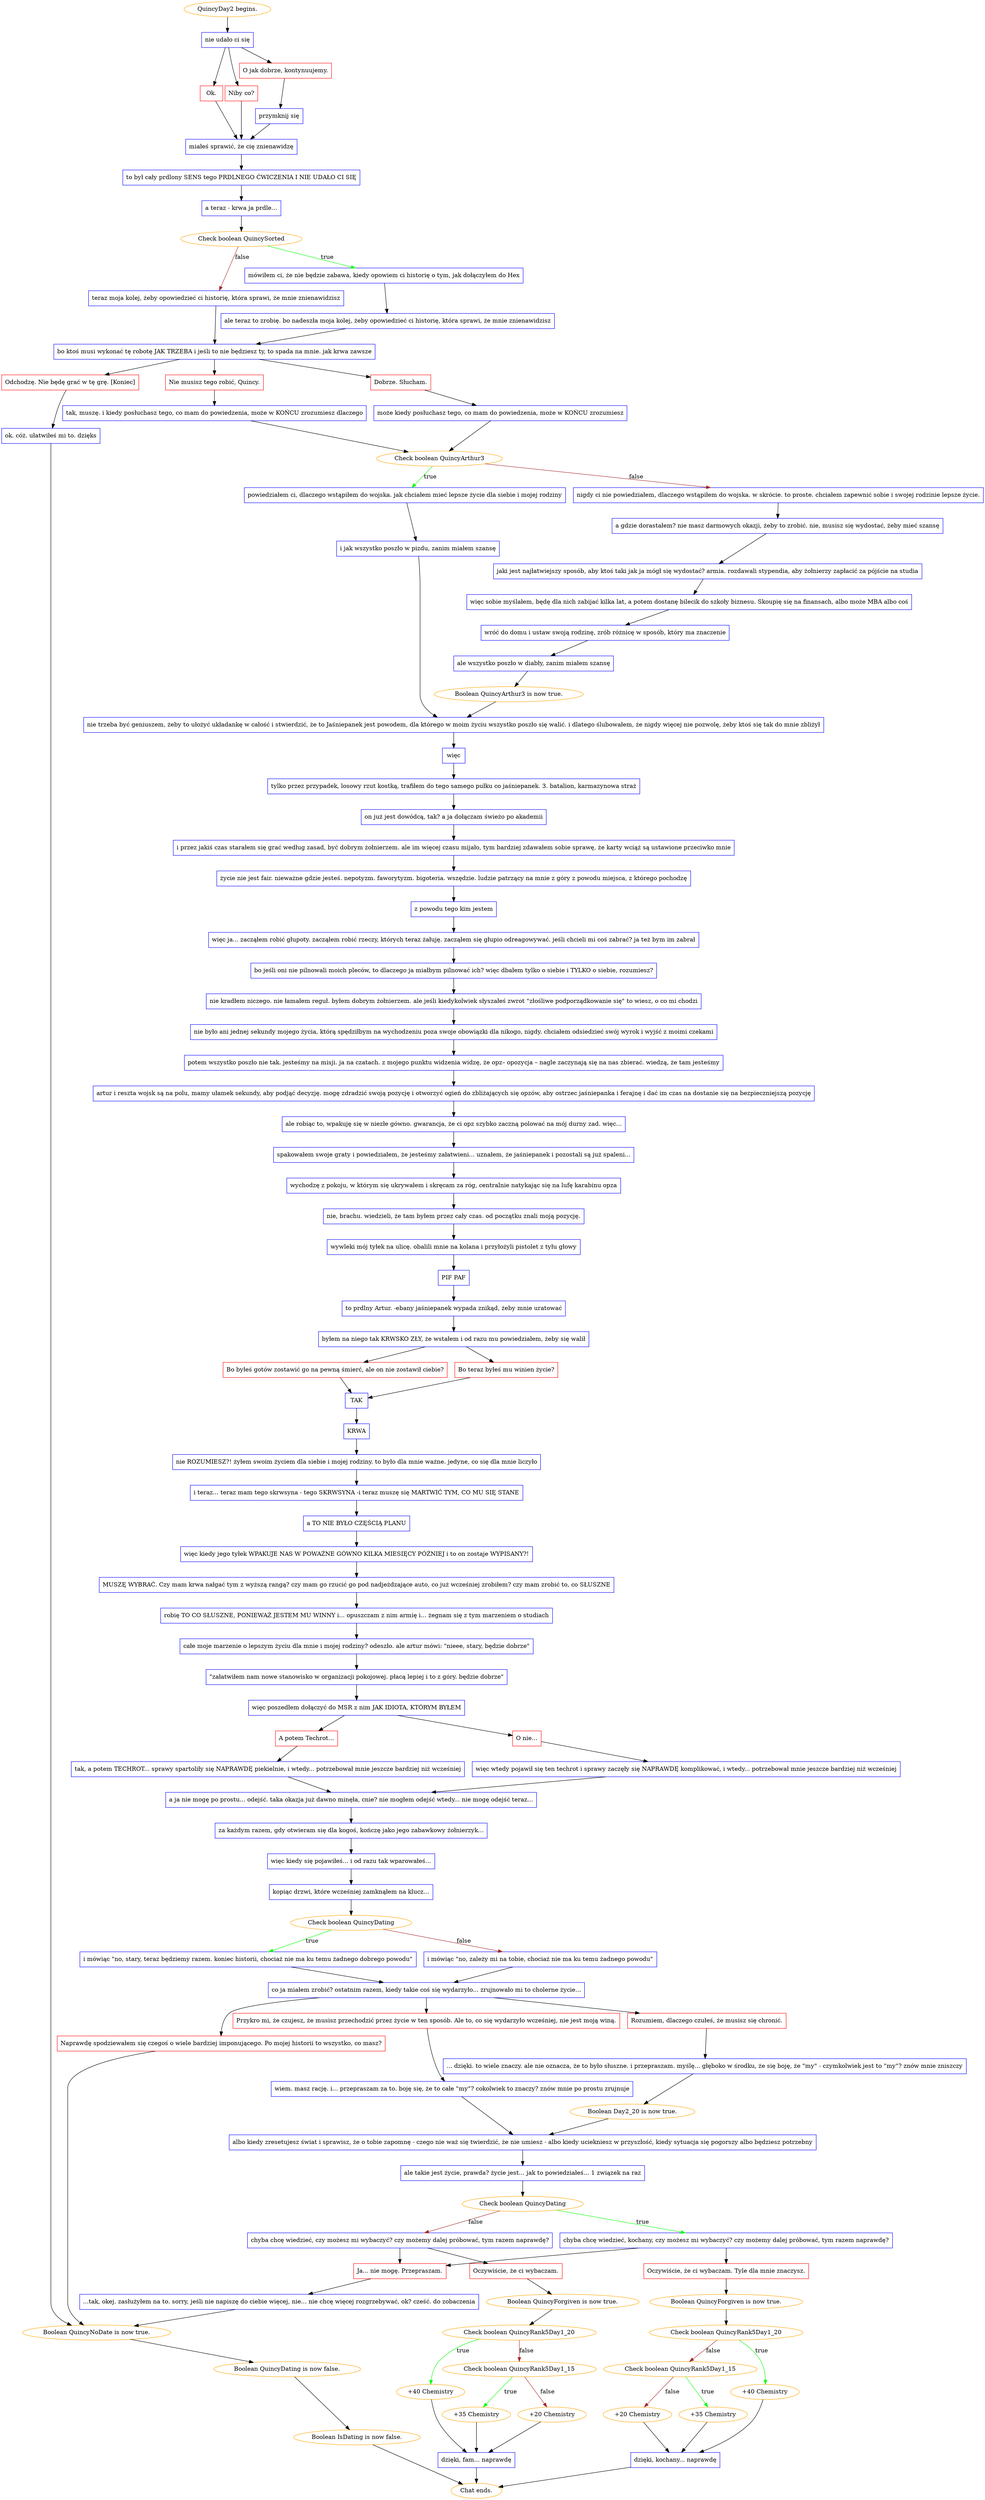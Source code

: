 digraph {
	"QuincyDay2 begins." [color=orange];
		"QuincyDay2 begins." -> j12394261;
	j12394261 [label="nie udało ci się",shape=box,color=blue];
		j12394261 -> j448229174;
		j12394261 -> j1435015009;
		j12394261 -> j1260062128;
	j448229174 [label="Ok.",shape=box,color=red];
		j448229174 -> j3223666143;
	j1435015009 [label="Niby co?",shape=box,color=red];
		j1435015009 -> j3223666143;
	j1260062128 [label="O jak dobrze, kontynuujemy.",shape=box,color=red];
		j1260062128 -> j2518278676;
	j3223666143 [label="miałeś sprawić, że cię znienawidzę",shape=box,color=blue];
		j3223666143 -> j232670927;
	j2518278676 [label="przymknij się",shape=box,color=blue];
		j2518278676 -> j3223666143;
	j232670927 [label="to był cały prdlony SENS tego PRDLNEGO ĆWICZENIA I NIE UDAŁO CI SIĘ",shape=box,color=blue];
		j232670927 -> j72681893;
	j72681893 [label="a teraz - krwa ja prdle...",shape=box,color=blue];
		j72681893 -> j2193849171;
	j2193849171 [label="Check boolean QuincySorted",color=orange];
		j2193849171 -> j2418289627 [label=true,color=green];
		j2193849171 -> j1044248535 [label=false,color=brown];
	j2418289627 [label="mówiłem ci, że nie będzie zabawa, kiedy opowiem ci historię o tym, jak dołączyłem do Hex",shape=box,color=blue];
		j2418289627 -> j3970826571;
	j1044248535 [label="teraz moja kolej, żeby opowiedzieć ci historię, która sprawi, że mnie znienawidzisz",shape=box,color=blue];
		j1044248535 -> j2855335998;
	j3970826571 [label="ale teraz to zrobię. bo nadeszła moja kolej, żeby opowiedzieć ci historię, która sprawi, że mnie znienawidzisz",shape=box,color=blue];
		j3970826571 -> j2855335998;
	j2855335998 [label="bo ktoś musi wykonać tę robotę JAK TRZEBA i jeśli to nie będziesz ty, to spada na mnie. jak krwa zawsze",shape=box,color=blue];
		j2855335998 -> j2967924663;
		j2855335998 -> j2622579980;
		j2855335998 -> j2025418004;
	j2967924663 [label="Dobrze. Słucham.",shape=box,color=red];
		j2967924663 -> j2221097269;
	j2622579980 [label="Nie musisz tego robić, Quincy.",shape=box,color=red];
		j2622579980 -> j1493590196;
	j2025418004 [label="Odchodzę. Nie będę grać w tę grę. [Koniec]",shape=box,color=red];
		j2025418004 -> j1871928621;
	j2221097269 [label="może kiedy posłuchasz tego, co mam do powiedzenia, może w KOŃCU zrozumiesz",shape=box,color=blue];
		j2221097269 -> j217359542;
	j1493590196 [label="tak, muszę. i kiedy posłuchasz tego, co mam do powiedzenia, może w KOŃCU zrozumiesz dlaczego",shape=box,color=blue];
		j1493590196 -> j217359542;
	j1871928621 [label="ok. cóż. ułatwiłeś mi to. dzięks",shape=box,color=blue];
		j1871928621 -> j3567260245;
	j217359542 [label="Check boolean QuincyArthur3",color=orange];
		j217359542 -> j3446998405 [label=true,color=green];
		j217359542 -> j3558470651 [label=false,color=brown];
	j3567260245 [label="Boolean QuincyNoDate is now true.",color=orange];
		j3567260245 -> j3990685114;
	j3446998405 [label="powiedziałem ci, dlaczego wstąpiłem do wojska. jak chciałem mieć lepsze życie dla siebie i mojej rodziny",shape=box,color=blue];
		j3446998405 -> j3300383635;
	j3558470651 [label="nigdy ci nie powiedziałem, dlaczego wstąpiłem do wojska. w skrócie. to proste. chciałem zapewnić sobie i swojej rodzinie lepsze życie.",shape=box,color=blue];
		j3558470651 -> j2692909204;
	j3990685114 [label="Boolean QuincyDating is now false.",color=orange];
		j3990685114 -> j178902881;
	j3300383635 [label="i jak wszystko poszło w pizdu, zanim miałem szansę",shape=box,color=blue];
		j3300383635 -> j3943445225;
	j2692909204 [label="a gdzie dorastałem? nie masz darmowych okazji, żeby to zrobić. nie, musisz się wydostać, żeby mieć szansę",shape=box,color=blue];
		j2692909204 -> j1304581344;
	j178902881 [label="Boolean IsDating is now false.",color=orange];
		j178902881 -> "Chat ends.";
	j3943445225 [label="nie trzeba być geniuszem, żeby to ułożyć układankę w całość i stwierdzić, że to Jaśniepanek jest powodem, dla którego w moim życiu wszystko poszło się walić. i dlatego ślubowałem, że nigdy więcej nie pozwolę, żeby ktoś się tak do mnie zbliżył",shape=box,color=blue];
		j3943445225 -> j4186050169;
	j1304581344 [label="jaki jest najłatwiejszy sposób, aby ktoś taki jak ja mógł się wydostać? armia. rozdawali stypendia, aby żołnierzy zapłacić za pójście na studia",shape=box,color=blue];
		j1304581344 -> j1036010789;
	"Chat ends." [color=orange];
	j4186050169 [label="więc",shape=box,color=blue];
		j4186050169 -> j1368798117;
	j1036010789 [label="więc sobie myślałem, będę dla nich zabijać kilka lat, a potem dostanę bilecik do szkoły biznesu. Skoupię się na finansach, albo może MBA albo coś",shape=box,color=blue];
		j1036010789 -> j1251201448;
	j1368798117 [label="tylko przez przypadek, losowy rzut kostką, trafiłem do tego samego pułku co jaśniepanek. 3. batalion, karmazynowa straż",shape=box,color=blue];
		j1368798117 -> j2875297855;
	j1251201448 [label="wróć do domu i ustaw swoją rodzinę, zrób różnicę w sposób, który ma znaczenie",shape=box,color=blue];
		j1251201448 -> j4041511313;
	j2875297855 [label="on już jest dowódcą, tak? a ja dołączam świeżo po akademii",shape=box,color=blue];
		j2875297855 -> j2088220938;
	j4041511313 [label="ale wszystko poszło w diabły, zanim miałem szansę",shape=box,color=blue];
		j4041511313 -> j4279541003;
	j2088220938 [label="i przez jakiś czas starałem się grać według zasad, być dobrym żołnierzem. ale im więcej czasu mijało, tym bardziej zdawałem sobie sprawę, że karty wciąż są ustawione przeciwko mnie",shape=box,color=blue];
		j2088220938 -> j847499609;
	j4279541003 [label="Boolean QuincyArthur3 is now true.",color=orange];
		j4279541003 -> j3943445225;
	j847499609 [label="życie nie jest fair. nieważne gdzie jesteś. nepotyzm. faworytyzm. bigoteria. wszędzie. ludzie patrzący na mnie z góry z powodu miejsca, z którego pochodzę",shape=box,color=blue];
		j847499609 -> j1524946495;
	j1524946495 [label="z powodu tego kim jestem",shape=box,color=blue];
		j1524946495 -> j537866323;
	j537866323 [label="więc ja... zacząłem robić głupoty. zacząłem robić rzeczy, których teraz żałuję. zacząłem się głupio odreagowywać. jeśli chcieli mi coś zabrać? ja też bym im zabrał",shape=box,color=blue];
		j537866323 -> j1902801423;
	j1902801423 [label="bo jeśli oni nie pilnowali moich pleców, to dlaczego ja miałbym pilnować ich? więc dbałem tylko o siebie i TYLKO o siebie, rozumiesz?",shape=box,color=blue];
		j1902801423 -> j3638968898;
	j3638968898 [label="nie kradłem niczego. nie łamałem reguł. byłem dobrym żołnierzem. ale jeśli kiedykolwiek słyszałeś zwrot \"złośliwe podporządkowanie się\" to wiesz, o co mi chodzi",shape=box,color=blue];
		j3638968898 -> j609856817;
	j609856817 [label="nie było ani jednej sekundy mojego życia, którą spędziłbym na wychodzeniu poza swoje obowiązki dla nikogo, nigdy. chciałem odsiedzieć swój wyrok i wyjść z moimi czekami",shape=box,color=blue];
		j609856817 -> j2275090778;
	j2275090778 [label="potem wszystko poszło nie tak. jesteśmy na misji. ja na czatach. z mojego punktu widzenia widzę, że opz– opozycja – nagle zaczynają się na nas zbierać. wiedzą, że tam jesteśmy",shape=box,color=blue];
		j2275090778 -> j2621816897;
	j2621816897 [label="artur i reszta wojsk są na polu, mamy ułamek sekundy, aby podjąć decyzję. mogę zdradzić swoją pozycję i otworzyć ogień do zbliżających się opzów, aby ostrzec jaśniepanka i ferajnę i dać im czas na dostanie się na bezpieczniejszą pozycję",shape=box,color=blue];
		j2621816897 -> j368079951;
	j368079951 [label="ale robiąc to, wpakuję się w niezłe gówno. gwarancja, że ci opz szybko zaczną polować na mój durny zad. więc...",shape=box,color=blue];
		j368079951 -> j1014725904;
	j1014725904 [label="spakowałem swoje graty i powiedziałem, że jesteśmy załatwieni... uznałem, że jaśniepanek i pozostali są już spaleni...",shape=box,color=blue];
		j1014725904 -> j3547096377;
	j3547096377 [label="wychodzę z pokoju, w którym się ukrywałem i skręcam za róg, centralnie natykając się na lufę karabinu opza",shape=box,color=blue];
		j3547096377 -> j942363743;
	j942363743 [label="nie, brachu. wiedzieli, że tam byłem przez cały czas. od początku znali moją pozycję.",shape=box,color=blue];
		j942363743 -> j1886839239;
	j1886839239 [label="wywleki mój tyłek na ulicę. obalili mnie na kolana i przyłożyli pistolet z tyłu głowy",shape=box,color=blue];
		j1886839239 -> j1261394138;
	j1261394138 [label="PIF PAF",shape=box,color=blue];
		j1261394138 -> j772224466;
	j772224466 [label="to prdlny Artur. -ebany jaśniepanek wypada znikąd, żeby mnie uratować",shape=box,color=blue];
		j772224466 -> j2174064358;
	j2174064358 [label="byłem na niego tak KRWSKO ZŁY, że wstałem i od razu mu powiedziałem, żeby się walił",shape=box,color=blue];
		j2174064358 -> j1829627074;
		j2174064358 -> j3252370331;
	j1829627074 [label="Bo byłeś gotów zostawić go na pewną śmierć, ale on nie zostawił ciebie?",shape=box,color=red];
		j1829627074 -> j3589541080;
	j3252370331 [label="Bo teraz byłeś mu winien życie?",shape=box,color=red];
		j3252370331 -> j3589541080;
	j3589541080 [label="TAK",shape=box,color=blue];
		j3589541080 -> j1927007811;
	j1927007811 [label="KRWA",shape=box,color=blue];
		j1927007811 -> j1653871885;
	j1653871885 [label="nie ROZUMIESZ?! żyłem swoim życiem dla siebie i mojej rodziny. to było dla mnie ważne. jedyne, co się dla mnie liczyło",shape=box,color=blue];
		j1653871885 -> j855562760;
	j855562760 [label="i teraz... teraz mam tego skrwsyna - tego SKRWSYNA -i teraz muszę się MARTWIĆ TYM, CO MU SIĘ STANE",shape=box,color=blue];
		j855562760 -> j226935205;
	j226935205 [label="a TO NIE BYŁO CZĘŚCIĄ PLANU",shape=box,color=blue];
		j226935205 -> j3140587196;
	j3140587196 [label="więc kiedy jego tyłek WPAKUJE NAS W POWAŻNE GÓWNO KILKA MIESIĘCY PÓŹNIEJ i to on zostaje WYPISANY?!",shape=box,color=blue];
		j3140587196 -> j3551935633;
	j3551935633 [label="MUSZĘ WYBRAĆ. Czy mam krwa nałgać tym z wyższą rangą? czy mam go rzucić go pod nadjeżdzające auto, co już wcześniej zrobiłem? czy mam zrobić to, co SŁUSZNE",shape=box,color=blue];
		j3551935633 -> j771138234;
	j771138234 [label="robię TO CO SŁUSZNE, PONIEWAŻ JESTEM MU WINNY i... opuszczam z nim armię i... żegnam się z tym marzeniem o studiach",shape=box,color=blue];
		j771138234 -> j1935333275;
	j1935333275 [label="całe moje marzenie o lepszym życiu dla mnie i mojej rodziny? odeszło. ale artur mówi: \"nieee, stary, będzie dobrze\"",shape=box,color=blue];
		j1935333275 -> j4283922102;
	j4283922102 [label="\"załatwiłem nam nowe stanowisko w organizacji pokojowej. płacą lepiej i to z góry. będzie dobrze\"",shape=box,color=blue];
		j4283922102 -> j2943902128;
	j2943902128 [label="więc poszedłem dołączyć do MSR z nim JAK IDIOTA, KTÓRYM BYŁEM",shape=box,color=blue];
		j2943902128 -> j3950484533;
		j2943902128 -> j4070392757;
	j3950484533 [label="A potem Techrot...",shape=box,color=red];
		j3950484533 -> j1951651476;
	j4070392757 [label="O nie...",shape=box,color=red];
		j4070392757 -> j547986688;
	j1951651476 [label="tak, a potem TECHROT... sprawy spartoliły się NAPRAWDĘ piekielnie, i wtedy... potrzebował mnie jeszcze bardziej niż wcześniej",shape=box,color=blue];
		j1951651476 -> j2111633054;
	j547986688 [label="więc wtedy pojawił się ten techrot i sprawy zaczęły się NAPRAWDĘ komplikować, i wtedy... potrzebował mnie jeszcze bardziej niż wcześniej",shape=box,color=blue];
		j547986688 -> j2111633054;
	j2111633054 [label="a ja nie mogę po prostu... odejść. taka okazja już dawno minęła, cnie? nie mogłem odejść wtedy... nie mogę odejść teraz...",shape=box,color=blue];
		j2111633054 -> j3919737919;
	j3919737919 [label="za każdym razem, gdy otwieram się dla kogoś, kończę jako jego zabawkowy żołnierzyk...",shape=box,color=blue];
		j3919737919 -> j3550273894;
	j3550273894 [label="więc kiedy się pojawiłeś... i od razu tak wparowałeś...",shape=box,color=blue];
		j3550273894 -> j4168031406;
	j4168031406 [label="kopiąc drzwi, które wcześniej zamknąłem na klucz...",shape=box,color=blue];
		j4168031406 -> j3896065295;
	j3896065295 [label="Check boolean QuincyDating",color=orange];
		j3896065295 -> j3866951693 [label=true,color=green];
		j3896065295 -> j2500606057 [label=false,color=brown];
	j3866951693 [label="i mówiąc \"no, stary, teraz będziemy razem. koniec historii, chociaż nie ma ku temu żadnego dobrego powodu\"",shape=box,color=blue];
		j3866951693 -> j1345974313;
	j2500606057 [label="i mówiąc \"no, zależy mi na tobie, chociaż nie ma ku temu żadnego powodu\"",shape=box,color=blue];
		j2500606057 -> j1345974313;
	j1345974313 [label="co ja miałem zrobić? ostatnim razem, kiedy takie coś się wydarzyło... zrujnowało mi to cholerne życie...",shape=box,color=blue];
		j1345974313 -> j3377833030;
		j1345974313 -> j165985021;
		j1345974313 -> j3730723839;
	j3377833030 [label="Przykro mi, że czujesz, że musisz przechodzić przez życie w ten sposób. Ale to, co się wydarzyło wcześniej, nie jest moją winą.",shape=box,color=red];
		j3377833030 -> j3773430519;
	j165985021 [label="Rozumiem, dlaczego czułeś, że musisz się chronić.",shape=box,color=red];
		j165985021 -> j3276035055;
	j3730723839 [label="Naprawdę spodziewałem się czegoś o wiele bardziej imponującego. Po mojej historii to wszystko, co masz?",shape=box,color=red];
		j3730723839 -> j3567260245;
	j3773430519 [label="wiem. masz rację. i... przepraszam za to. boję się, że to całe \"my\"? cokolwiek to znaczy? znów mnie po prostu zrujnuje",shape=box,color=blue];
		j3773430519 -> j2564976511;
	j3276035055 [label="... dzięki. to wiele znaczy. ale nie oznacza, że to było słuszne. i przepraszam. myślę... głęboko w środku, że się boję, że \"my\" - czymkolwiek jest to \"my\"? znów mnie zniszczy",shape=box,color=blue];
		j3276035055 -> j324969851;
	j2564976511 [label="albo kiedy zresetujesz świat i sprawisz, że o tobie zapomnę - czego nie waż się twierdzić, że nie umiesz - albo kiedy uciekniesz w przyszłość, kiedy sytuacja się pogorszy albo będziesz potrzebny",shape=box,color=blue];
		j2564976511 -> j3170024836;
	j324969851 [label="Boolean Day2_20 is now true.",color=orange];
		j324969851 -> j2564976511;
	j3170024836 [label="ale takie jest życie, prawda? życie jest... jak to powiedziałeś... 1 związek na raz",shape=box,color=blue];
		j3170024836 -> j1761599365;
	j1761599365 [label="Check boolean QuincyDating",color=orange];
		j1761599365 -> j4162734137 [label=true,color=green];
		j1761599365 -> j3638552659 [label=false,color=brown];
	j4162734137 [label="chyba chcę wiedzieć, kochany, czy możesz mi wybaczyć? czy możemy dalej próbować, tym razem naprawdę?",shape=box,color=blue];
		j4162734137 -> j2212072554;
		j4162734137 -> j986451112;
	j3638552659 [label="chyba chcę wiedzieć, czy możesz mi wybaczyć? czy możemy dalej próbować, tym razem naprawdę?",shape=box,color=blue];
		j3638552659 -> j4177270257;
		j3638552659 -> j986451112;
	j2212072554 [label="Oczywiście, że ci wybaczam. Tyle dla mnie znaczysz.",shape=box,color=red];
		j2212072554 -> j2050425405;
	j986451112 [label="Ja... nie mogę. Przepraszam.",shape=box,color=red];
		j986451112 -> j1610618506;
	j4177270257 [label="Oczywiście, że ci wybaczam.",shape=box,color=red];
		j4177270257 -> j4228402386;
	j2050425405 [label="Boolean QuincyForgiven is now true.",color=orange];
		j2050425405 -> j2323138538;
	j1610618506 [label="...tak, okej. zasłużyłem na to. sorry, jeśli nie napiszę do ciebie więcej, nie... nie chcę więcej rozgrzebywać, ok? cześć. do zobaczenia",shape=box,color=blue];
		j1610618506 -> j3567260245;
	j4228402386 [label="Boolean QuincyForgiven is now true.",color=orange];
		j4228402386 -> j2247006792;
	j2323138538 [label="Check boolean QuincyRank5Day1_20",color=orange];
		j2323138538 -> j2961881806 [label=true,color=green];
		j2323138538 -> j1605069734 [label=false,color=brown];
	j2247006792 [label="Check boolean QuincyRank5Day1_20",color=orange];
		j2247006792 -> j3613346522 [label=true,color=green];
		j2247006792 -> j2464610710 [label=false,color=brown];
	j2961881806 [label="+40 Chemistry",color=orange];
		j2961881806 -> j296186111;
	j1605069734 [label="Check boolean QuincyRank5Day1_15",color=orange];
		j1605069734 -> j3786961039 [label=true,color=green];
		j1605069734 -> j2377243578 [label=false,color=brown];
	j3613346522 [label="+40 Chemistry",color=orange];
		j3613346522 -> j543083571;
	j2464610710 [label="Check boolean QuincyRank5Day1_15",color=orange];
		j2464610710 -> j1407551453 [label=true,color=green];
		j2464610710 -> j54529384 [label=false,color=brown];
	j296186111 [label="dzięki, kochany... naprawdę",shape=box,color=blue];
		j296186111 -> "Chat ends.";
	j3786961039 [label="+35 Chemistry",color=orange];
		j3786961039 -> j296186111;
	j2377243578 [label="+20 Chemistry",color=orange];
		j2377243578 -> j296186111;
	j543083571 [label="dzięki, fam... naprawdę",shape=box,color=blue];
		j543083571 -> "Chat ends.";
	j1407551453 [label="+35 Chemistry",color=orange];
		j1407551453 -> j543083571;
	j54529384 [label="+20 Chemistry",color=orange];
		j54529384 -> j543083571;
}